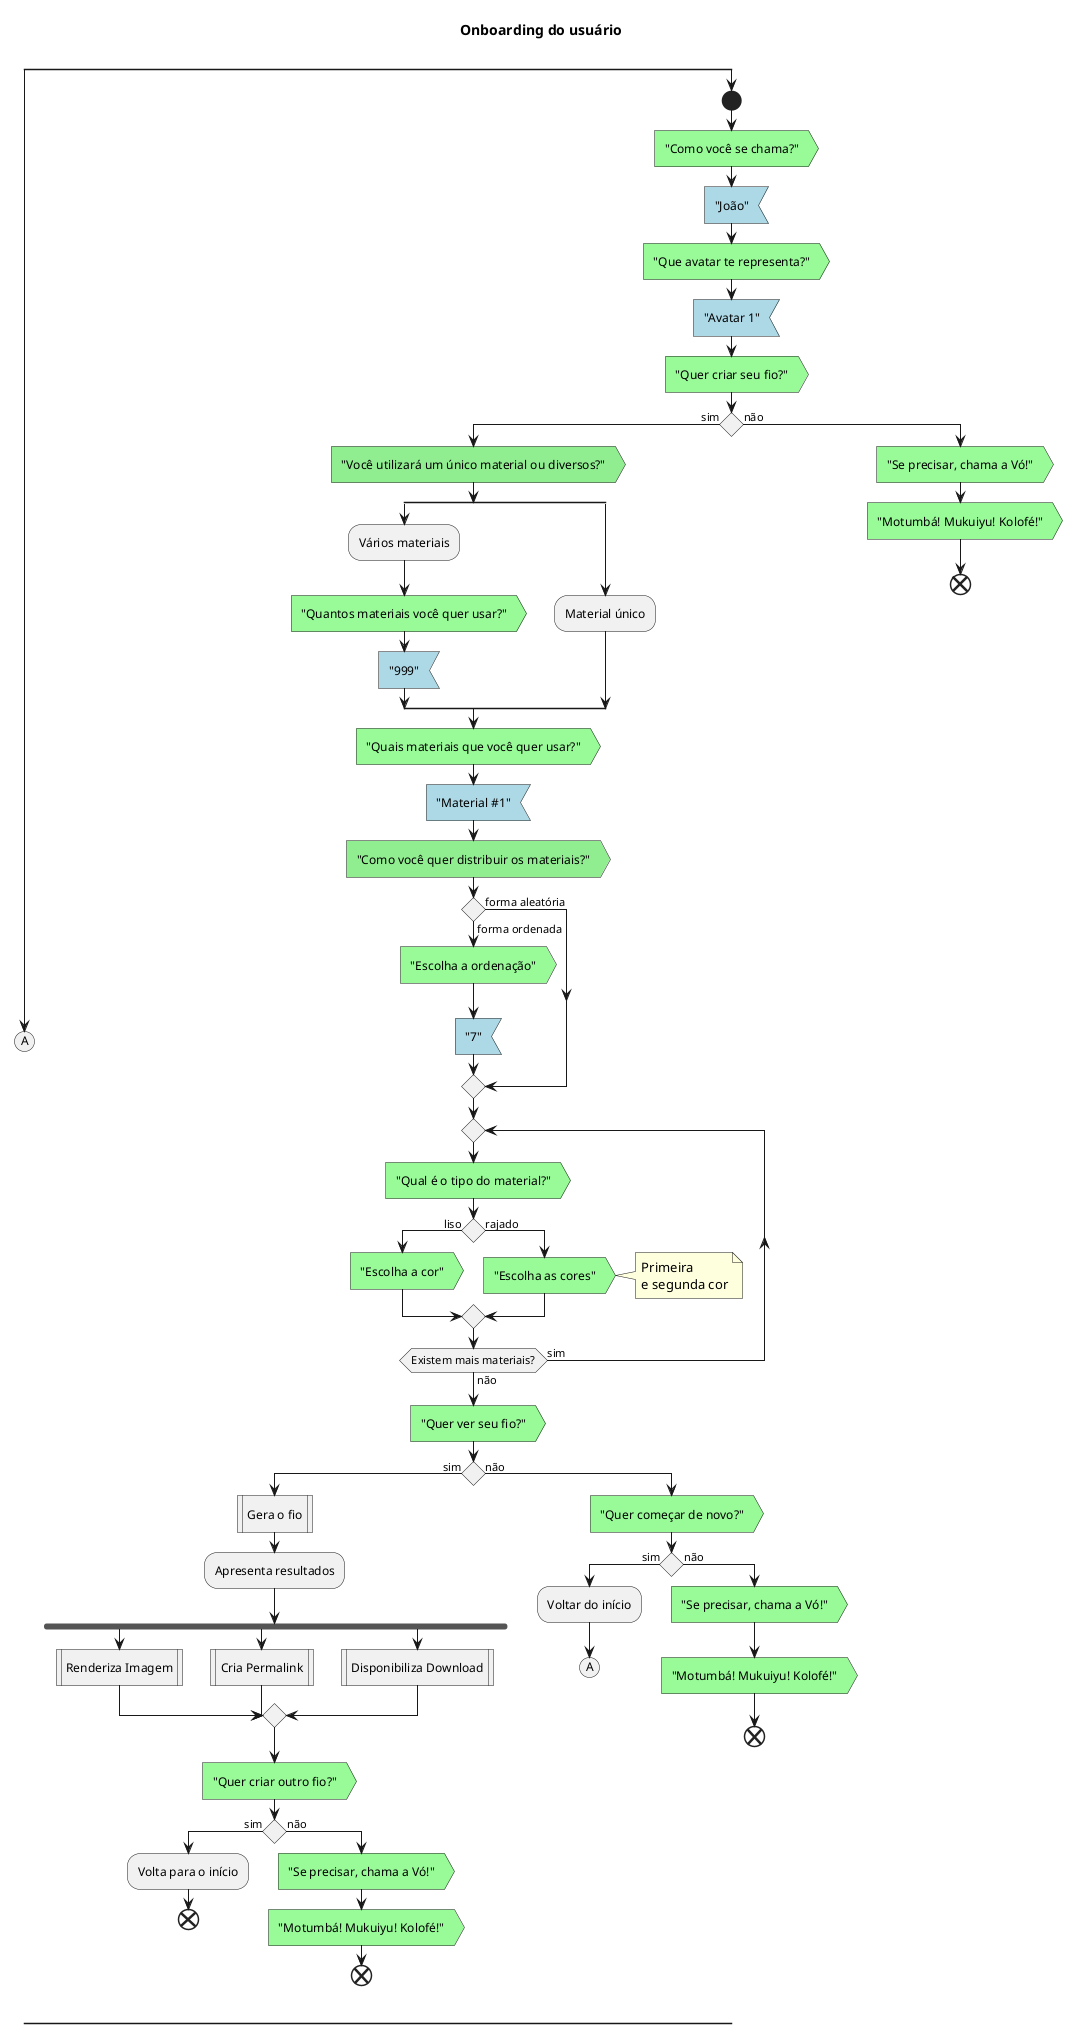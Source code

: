 @startuml
title "Onboarding do usuário\n"

split
        (A)
        -[hidden]->
split again
        start
        #palegreen:"Como você se chama?">
        #lightblue:"João"<
        #palegreen:"Que avatar te representa?">
        #lightblue:"Avatar 1"<
        #palegreen:"Quer criar seu fio?">
        if () then (sim)
                #lightgreen:"Você utilizará um único material ou diversos?">
                split
                         :Vários materiais;
                         #palegreen:"Quantos materiais você quer usar?">
                         #lightblue:"999"<

                 split again
                         :Material único;
                 end split
                 #palegreen:"Quais materiais que você quer usar?">
                 #lightblue:"Material #1"<
                 #lightgreen:"Como você quer distribuir os materiais?">
                 if () then (forma ordenada)
                         #palegreen:"Escolha a ordenação">
                         #lightblue:"7"<
                 else (forma aleatória)
                 endif
                 repeat
                 #palegreen:"Qual é o tipo do material?">
                 if () then (liso)
                         #palegreen:"Escolha a cor">
                 else (rajado)
                         #palegreen:"Escolha as cores">
                         note right
                                 Primeira
                                 e segunda cor
                         end note
                 endif
                 repeat while (Existem mais materiais?) is (sim) not (não)
                 #palegreen:"Quer ver seu fio?">
                 if () then (sim)
                         :Gera o fio|
                         :Apresenta resultados;
                         fork
                                 :Renderiza Imagem|
                         fork again
                                 :Cria Permalink|
                         fork again
                                 :Disponibiliza Download|
                         end merge
                         #palegreen:"Quer criar outro fio?">
                         if () then (sim)
                                 :Volta para o início;
                                 end
                         else (não)
                                 #palegreen:"Se precisar, chama a Vó!">
                                 #palegreen:"Motumbá! Mukuiyu! Kolofé!">
                                 end
                         endif
                 else (não)
                         #palegreen:"Quer começar de novo?">
                         if () then (sim)
                                 :Voltar do início;
                                 (A)
                                 -[hidden]->
                         else (não)
                                 #palegreen:"Se precisar, chama a Vó!">
                                 #palegreen:"Motumbá! Mukuiyu! Kolofé!">
                                 end
                         endif
                 endif
        else (não)
                #palegreen:"Se precisar, chama a Vó!">
                #palegreen:"Motumbá! Mukuiyu! Kolofé!">
                end
        endif
end split
@enduml
